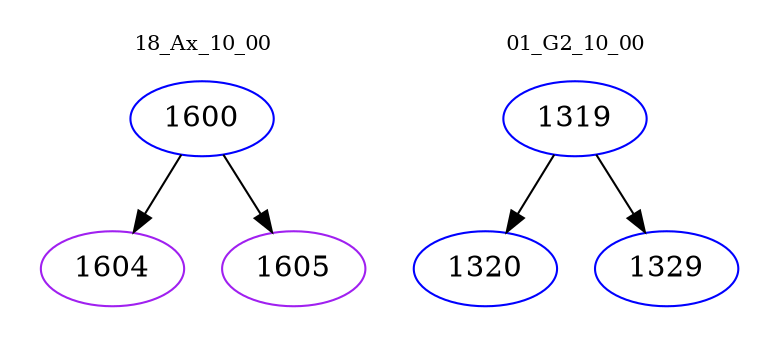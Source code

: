 digraph{
subgraph cluster_0 {
color = white
label = "18_Ax_10_00";
fontsize=10;
T0_1600 [label="1600", color="blue"]
T0_1600 -> T0_1604 [color="black"]
T0_1604 [label="1604", color="purple"]
T0_1600 -> T0_1605 [color="black"]
T0_1605 [label="1605", color="purple"]
}
subgraph cluster_1 {
color = white
label = "01_G2_10_00";
fontsize=10;
T1_1319 [label="1319", color="blue"]
T1_1319 -> T1_1320 [color="black"]
T1_1320 [label="1320", color="blue"]
T1_1319 -> T1_1329 [color="black"]
T1_1329 [label="1329", color="blue"]
}
}
